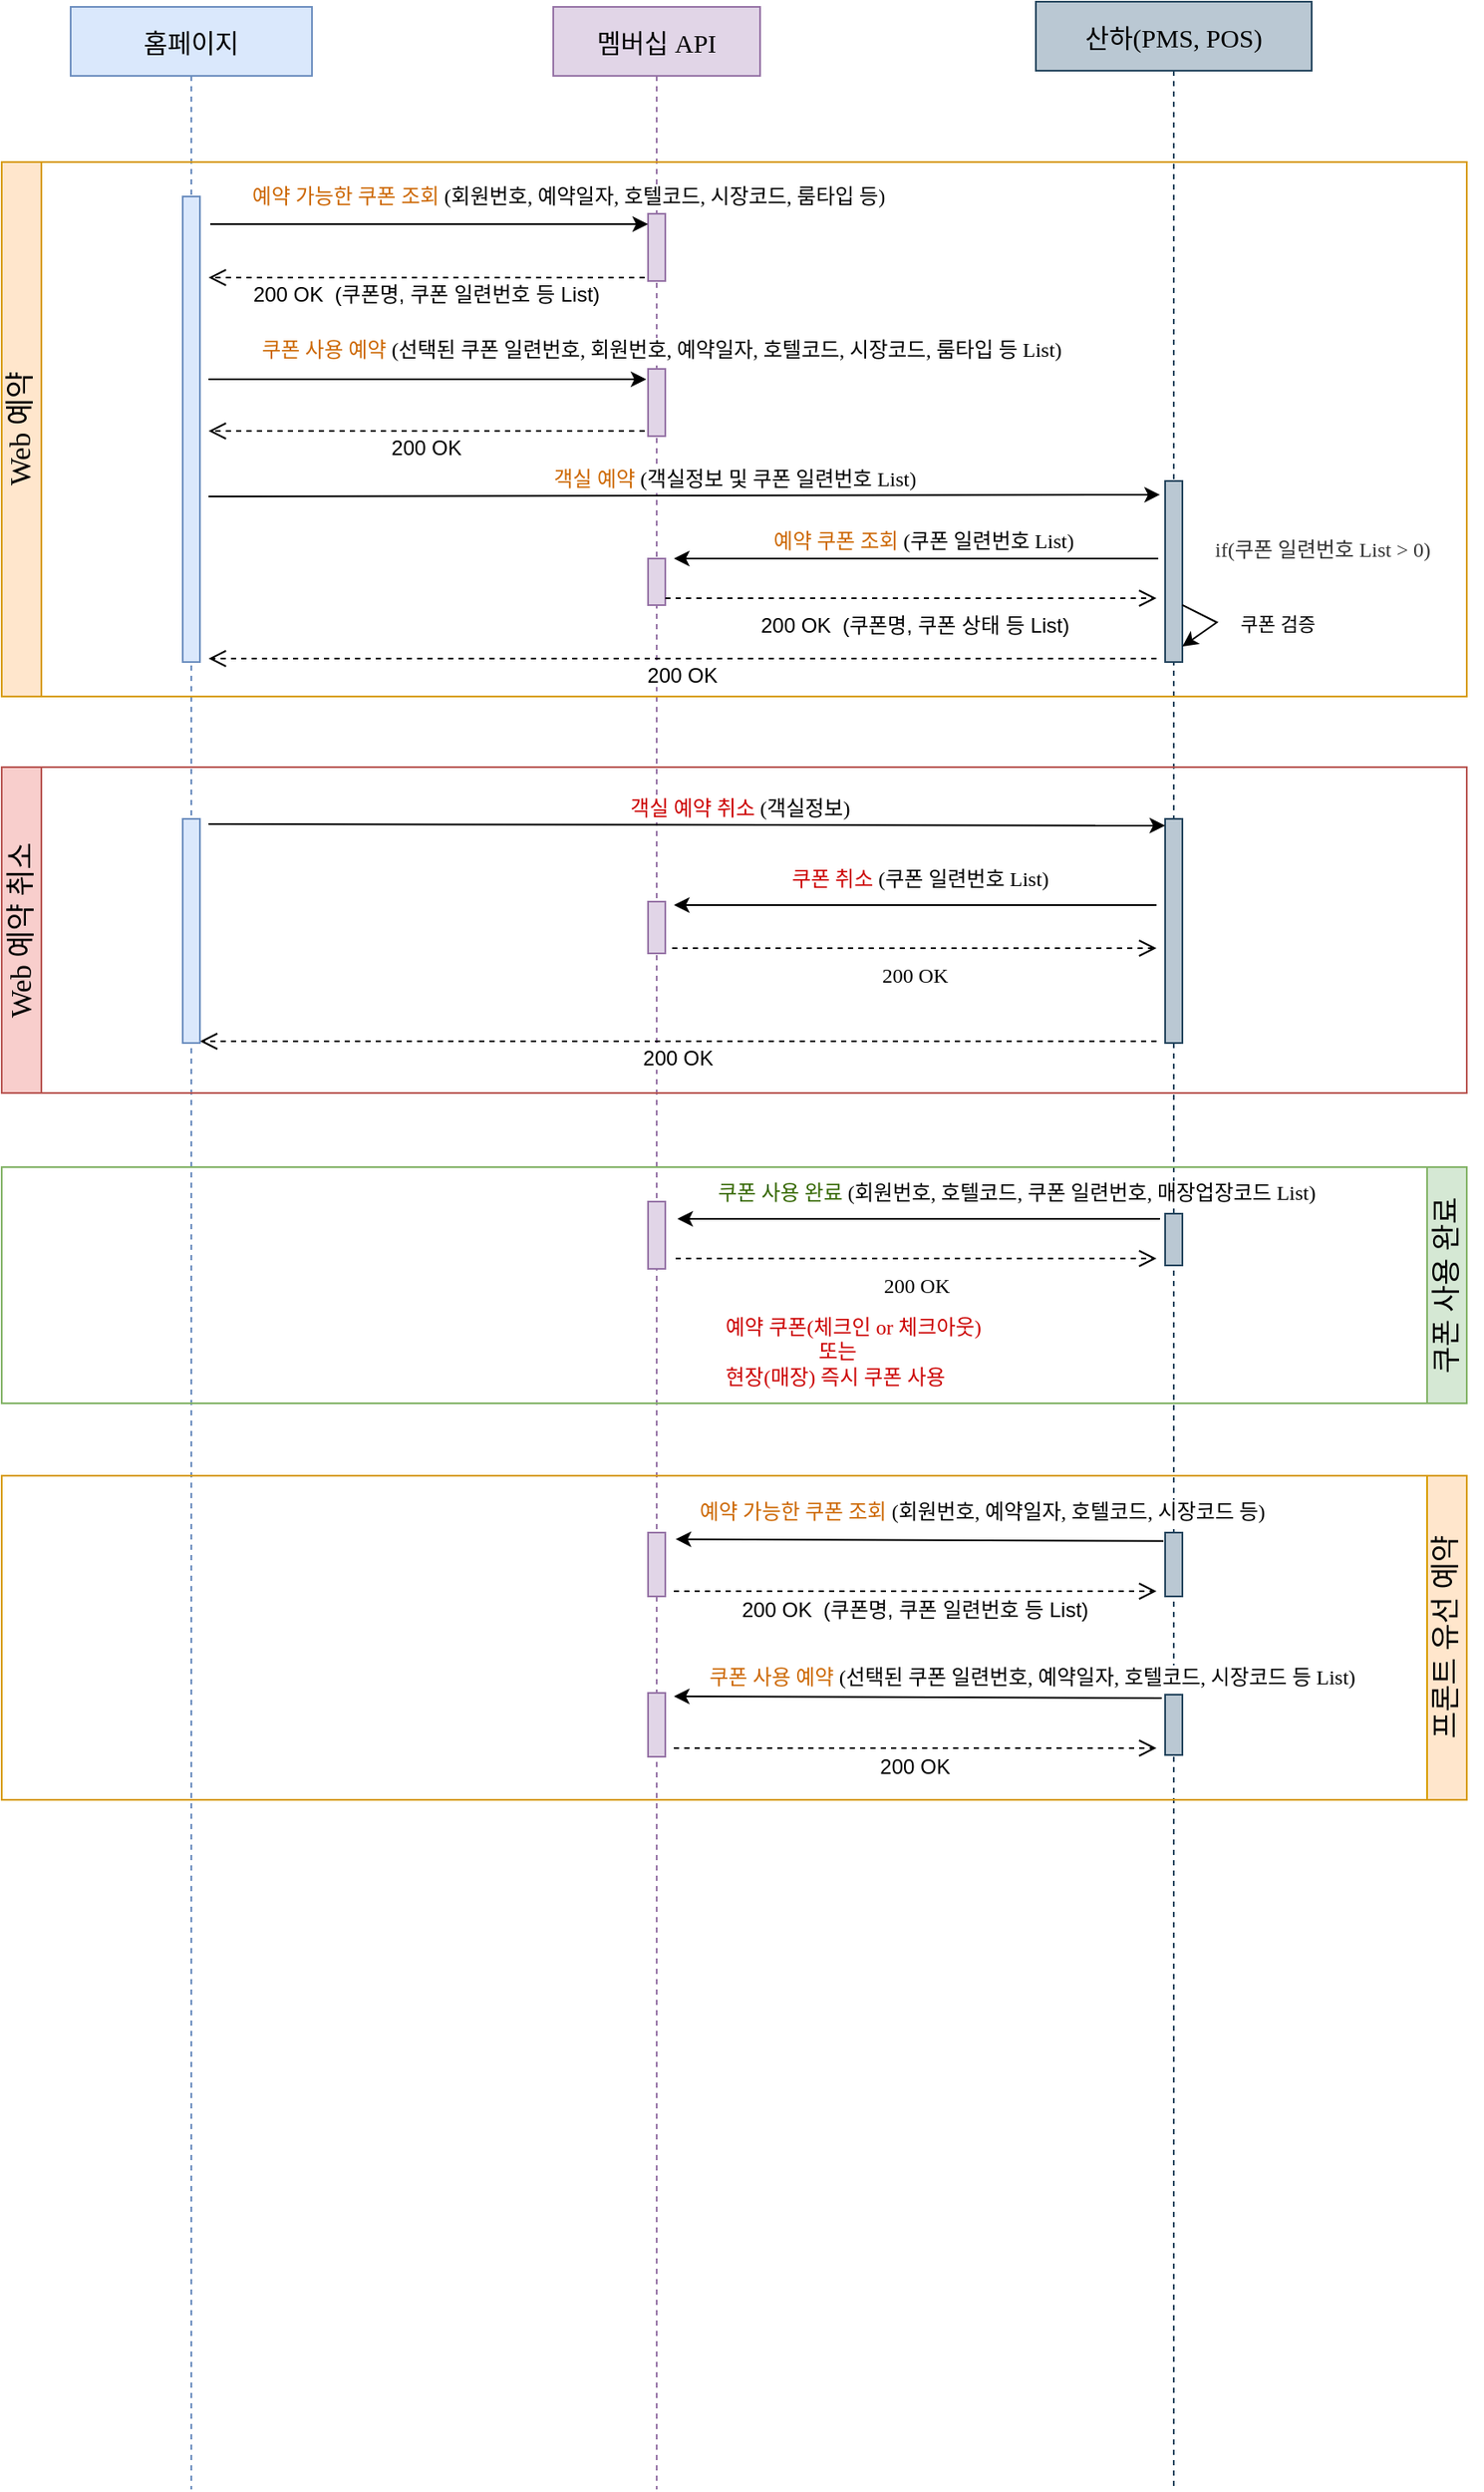 <mxfile version="20.8.13" type="github">
  <diagram name="페이지-1" id="i2_iW8WWWB51VXID4rfu">
    <mxGraphModel dx="1434" dy="804" grid="1" gridSize="10" guides="1" tooltips="1" connect="1" arrows="1" fold="1" page="1" pageScale="1" pageWidth="1654" pageHeight="2336" math="0" shadow="0">
      <root>
        <mxCell id="0" />
        <mxCell id="1" parent="0" />
        <mxCell id="uAVWBllw0vdzFXxvWoM9-3" value="멤버십 API" style="shape=umlLifeline;perimeter=lifelinePerimeter;container=1;collapsible=0;recursiveResize=0;rounded=0;shadow=0;strokeWidth=1;fillColor=#e1d5e7;strokeColor=#9673a6;size=40;fontFamily=Verdana;fontSize=15;" vertex="1" parent="1">
          <mxGeometry x="320" y="80" width="120" height="1440" as="geometry" />
        </mxCell>
        <mxCell id="uAVWBllw0vdzFXxvWoM9-4" value="" style="points=[];perimeter=orthogonalPerimeter;rounded=0;shadow=0;strokeWidth=1;fillColor=#e1d5e7;strokeColor=#9673a6;" vertex="1" parent="uAVWBllw0vdzFXxvWoM9-3">
          <mxGeometry x="55" y="210" width="10" height="39" as="geometry" />
        </mxCell>
        <mxCell id="uAVWBllw0vdzFXxvWoM9-24" value="" style="points=[];perimeter=orthogonalPerimeter;rounded=0;shadow=0;strokeWidth=1;fillColor=#e1d5e7;strokeColor=#9673a6;" vertex="1" parent="uAVWBllw0vdzFXxvWoM9-3">
          <mxGeometry x="55" y="519" width="10" height="30" as="geometry" />
        </mxCell>
        <mxCell id="uAVWBllw0vdzFXxvWoM9-6" value="홈페이지" style="shape=umlLifeline;perimeter=lifelinePerimeter;container=1;collapsible=0;recursiveResize=0;rounded=0;shadow=0;strokeWidth=1;fillColor=#dae8fc;strokeColor=#6c8ebf;fontFamily=Verdana;fontSize=15;" vertex="1" parent="1">
          <mxGeometry x="40" y="80" width="140" height="1440" as="geometry" />
        </mxCell>
        <mxCell id="uAVWBllw0vdzFXxvWoM9-31" value="" style="points=[];perimeter=orthogonalPerimeter;rounded=0;shadow=0;strokeWidth=1;fillColor=#dae8fc;strokeColor=#6c8ebf;" vertex="1" parent="1">
          <mxGeometry x="105" y="190" width="10" height="270" as="geometry" />
        </mxCell>
        <mxCell id="uAVWBllw0vdzFXxvWoM9-9" value="산하(PMS, POS)" style="shape=umlLifeline;perimeter=lifelinePerimeter;container=1;collapsible=0;recursiveResize=0;rounded=0;shadow=0;strokeWidth=1;fillColor=#bac8d3;strokeColor=#23445d;fontFamily=Verdana;fontSize=15;" vertex="1" parent="1">
          <mxGeometry x="600" y="77" width="160" height="1443" as="geometry" />
        </mxCell>
        <mxCell id="uAVWBllw0vdzFXxvWoM9-14" value="" style="endArrow=classic;html=1;rounded=0;entryX=-0.1;entryY=0.154;entryDx=0;entryDy=0;entryPerimeter=0;" edge="1" parent="1" target="uAVWBllw0vdzFXxvWoM9-4">
          <mxGeometry width="50" height="50" relative="1" as="geometry">
            <mxPoint x="120" y="296" as="sourcePoint" />
            <mxPoint x="340" y="296" as="targetPoint" />
          </mxGeometry>
        </mxCell>
        <mxCell id="uAVWBllw0vdzFXxvWoM9-17" value="&lt;font color=&quot;#cc6600&quot;&gt;쿠폰 사용 예약&lt;/font&gt; (선택된 쿠폰 일련번호, 회원번호, 예약일자, 호텔코드, 시장코드, 룸타입 등 List)&amp;nbsp;" style="edgeLabel;html=1;align=center;verticalAlign=middle;resizable=0;points=[];fontFamily=Verdana;fontSize=12;" vertex="1" connectable="0" parent="uAVWBllw0vdzFXxvWoM9-14">
          <mxGeometry x="0.45" y="2" relative="1" as="geometry">
            <mxPoint x="80" y="-15" as="offset" />
          </mxGeometry>
        </mxCell>
        <mxCell id="uAVWBllw0vdzFXxvWoM9-16" value="200 OK" style="verticalAlign=bottom;endArrow=open;dashed=1;endSize=8;shadow=0;strokeWidth=1;fontSize=12;exitX=-0.2;exitY=0.769;exitDx=0;exitDy=0;exitPerimeter=0;" edge="1" parent="1">
          <mxGeometry y="19" relative="1" as="geometry">
            <mxPoint x="120" y="326" as="targetPoint" />
            <mxPoint x="373" y="325.991" as="sourcePoint" />
            <mxPoint as="offset" />
          </mxGeometry>
        </mxCell>
        <mxCell id="uAVWBllw0vdzFXxvWoM9-21" value="" style="endArrow=classic;html=1;rounded=0;entryX=-0.3;entryY=0.133;entryDx=0;entryDy=0;entryPerimeter=0;" edge="1" parent="1">
          <mxGeometry width="50" height="50" relative="1" as="geometry">
            <mxPoint x="120" y="364" as="sourcePoint" />
            <mxPoint x="672" y="362.965" as="targetPoint" />
          </mxGeometry>
        </mxCell>
        <mxCell id="uAVWBllw0vdzFXxvWoM9-22" value="&lt;font color=&quot;#cc6600&quot;&gt;객실 예약&lt;/font&gt; (객실정보 및 쿠폰 일련번호 List)" style="edgeLabel;html=1;align=center;verticalAlign=middle;resizable=0;points=[];fontFamily=Verdana;fontSize=12;" vertex="1" connectable="0" parent="uAVWBllw0vdzFXxvWoM9-21">
          <mxGeometry x="0.45" y="2" relative="1" as="geometry">
            <mxPoint x="-95" y="-8" as="offset" />
          </mxGeometry>
        </mxCell>
        <mxCell id="uAVWBllw0vdzFXxvWoM9-23" value="200 OK" style="verticalAlign=bottom;endArrow=open;dashed=1;endSize=8;shadow=0;strokeWidth=1;fontSize=12;" edge="1" parent="1">
          <mxGeometry y="19" relative="1" as="geometry">
            <mxPoint x="120" y="458" as="targetPoint" />
            <mxPoint x="670" y="458" as="sourcePoint" />
            <mxPoint as="offset" />
          </mxGeometry>
        </mxCell>
        <mxCell id="uAVWBllw0vdzFXxvWoM9-26" value="Web 예약" style="swimlane;horizontal=0;whiteSpace=wrap;html=1;startSize=23;fillColor=#ffe6cc;strokeColor=#d79b00;fontFamily=Verdana;fontSize=17;fontStyle=0" vertex="1" parent="1">
          <mxGeometry y="170" width="850" height="310" as="geometry" />
        </mxCell>
        <mxCell id="uAVWBllw0vdzFXxvWoM9-20" value="" style="points=[];perimeter=orthogonalPerimeter;rounded=0;shadow=0;strokeWidth=1;fillColor=#bac8d3;strokeColor=#23445d;" vertex="1" parent="uAVWBllw0vdzFXxvWoM9-26">
          <mxGeometry x="675" y="185" width="10" height="105" as="geometry" />
        </mxCell>
        <mxCell id="uAVWBllw0vdzFXxvWoM9-55" value="" style="points=[];perimeter=orthogonalPerimeter;rounded=0;shadow=0;strokeWidth=1;fillColor=#e1d5e7;strokeColor=#9673a6;" vertex="1" parent="uAVWBllw0vdzFXxvWoM9-26">
          <mxGeometry x="375" y="30" width="10" height="39" as="geometry" />
        </mxCell>
        <mxCell id="uAVWBllw0vdzFXxvWoM9-56" value="" style="endArrow=classic;html=1;rounded=0;entryX=-0.1;entryY=0.154;entryDx=0;entryDy=0;entryPerimeter=0;" edge="1" parent="uAVWBllw0vdzFXxvWoM9-26">
          <mxGeometry width="50" height="50" relative="1" as="geometry">
            <mxPoint x="121" y="36" as="sourcePoint" />
            <mxPoint x="375" y="36.006" as="targetPoint" />
          </mxGeometry>
        </mxCell>
        <mxCell id="uAVWBllw0vdzFXxvWoM9-57" value="&lt;font color=&quot;#cc6600&quot;&gt;예약 가능한 쿠폰 조회&lt;/font&gt; (회원번호, 예약일자, 호텔코드, 시장코드, 룸타입 등)&amp;nbsp;" style="edgeLabel;html=1;align=center;verticalAlign=middle;resizable=0;points=[];fontFamily=Verdana;fontSize=12;" vertex="1" connectable="0" parent="uAVWBllw0vdzFXxvWoM9-56">
          <mxGeometry x="0.45" y="2" relative="1" as="geometry">
            <mxPoint x="25" y="-14" as="offset" />
          </mxGeometry>
        </mxCell>
        <mxCell id="uAVWBllw0vdzFXxvWoM9-58" value="200 OK  (쿠폰명, 쿠폰 일련번호 등 List)" style="verticalAlign=bottom;endArrow=open;dashed=1;endSize=8;shadow=0;strokeWidth=1;fontSize=12;exitX=-0.2;exitY=0.769;exitDx=0;exitDy=0;exitPerimeter=0;" edge="1" parent="uAVWBllw0vdzFXxvWoM9-26">
          <mxGeometry y="19" relative="1" as="geometry">
            <mxPoint x="120" y="67" as="targetPoint" />
            <mxPoint x="373" y="66.991" as="sourcePoint" />
            <mxPoint as="offset" />
          </mxGeometry>
        </mxCell>
        <mxCell id="uAVWBllw0vdzFXxvWoM9-59" value="" style="points=[];perimeter=orthogonalPerimeter;rounded=0;shadow=0;strokeWidth=1;fillColor=#e1d5e7;strokeColor=#9673a6;" vertex="1" parent="uAVWBllw0vdzFXxvWoM9-26">
          <mxGeometry x="375" y="230" width="10" height="27" as="geometry" />
        </mxCell>
        <mxCell id="uAVWBllw0vdzFXxvWoM9-5" value="쿠폰 검증" style="endArrow=classic;html=1;rounded=0;exitX=1;exitY=0.714;exitDx=0;exitDy=0;exitPerimeter=0;entryX=1;entryY=0.943;entryDx=0;entryDy=0;entryPerimeter=0;" edge="1" parent="uAVWBllw0vdzFXxvWoM9-26">
          <mxGeometry x="-0.044" y="35" width="50" height="50" relative="1" as="geometry">
            <mxPoint x="685" y="256.97" as="sourcePoint" />
            <mxPoint x="685" y="281.015" as="targetPoint" />
            <Array as="points">
              <mxPoint x="705" y="267" />
            </Array>
            <mxPoint x="15" y="-28" as="offset" />
          </mxGeometry>
        </mxCell>
        <mxCell id="uAVWBllw0vdzFXxvWoM9-32" value="Web 예약 취소" style="swimlane;horizontal=0;whiteSpace=wrap;html=1;startSize=23;fillColor=#f8cecc;strokeColor=#b85450;fontFamily=Verdana;fontSize=17;fontStyle=0" vertex="1" parent="1">
          <mxGeometry y="521" width="850" height="189" as="geometry" />
        </mxCell>
        <mxCell id="uAVWBllw0vdzFXxvWoM9-34" value="" style="points=[];perimeter=orthogonalPerimeter;rounded=0;shadow=0;strokeWidth=1;fillColor=#bac8d3;strokeColor=#23445d;" vertex="1" parent="uAVWBllw0vdzFXxvWoM9-32">
          <mxGeometry x="675" y="30" width="10" height="130" as="geometry" />
        </mxCell>
        <mxCell id="uAVWBllw0vdzFXxvWoM9-35" value="" style="endArrow=classic;html=1;rounded=0;entryX=0;entryY=0.03;entryDx=0;entryDy=0;entryPerimeter=0;" edge="1" parent="uAVWBllw0vdzFXxvWoM9-32" target="uAVWBllw0vdzFXxvWoM9-34">
          <mxGeometry width="50" height="50" relative="1" as="geometry">
            <mxPoint x="120" y="33" as="sourcePoint" />
            <mxPoint x="660" y="33" as="targetPoint" />
          </mxGeometry>
        </mxCell>
        <mxCell id="uAVWBllw0vdzFXxvWoM9-36" value="&lt;font color=&quot;#cc0000&quot;&gt;객실 예약 취소&lt;/font&gt; (객실정보)" style="edgeLabel;html=1;align=center;verticalAlign=middle;resizable=0;points=[];fontFamily=Verdana;fontSize=12;" vertex="1" connectable="0" parent="uAVWBllw0vdzFXxvWoM9-35">
          <mxGeometry x="0.45" y="2" relative="1" as="geometry">
            <mxPoint x="-95" y="-8" as="offset" />
          </mxGeometry>
        </mxCell>
        <mxCell id="uAVWBllw0vdzFXxvWoM9-37" value="200 OK" style="verticalAlign=bottom;endArrow=open;dashed=1;endSize=8;shadow=0;strokeWidth=1;fontSize=12;" edge="1" parent="uAVWBllw0vdzFXxvWoM9-32">
          <mxGeometry y="19" relative="1" as="geometry">
            <mxPoint x="115" y="159" as="targetPoint" />
            <mxPoint x="670" y="159" as="sourcePoint" />
            <mxPoint as="offset" />
          </mxGeometry>
        </mxCell>
        <mxCell id="uAVWBllw0vdzFXxvWoM9-38" value="" style="endArrow=classic;html=1;rounded=0;" edge="1" parent="uAVWBllw0vdzFXxvWoM9-32">
          <mxGeometry width="50" height="50" relative="1" as="geometry">
            <mxPoint x="670" y="80" as="sourcePoint" />
            <mxPoint x="390" y="80" as="targetPoint" />
          </mxGeometry>
        </mxCell>
        <mxCell id="uAVWBllw0vdzFXxvWoM9-39" value="&lt;font color=&quot;#cc0000&quot; style=&quot;font-size: 12px;&quot;&gt;쿠폰 취소&lt;/font&gt; (쿠폰 일련번호 List)&amp;nbsp;" style="edgeLabel;html=1;align=center;verticalAlign=middle;resizable=0;points=[];fontFamily=Verdana;fontSize=12;" vertex="1" connectable="0" parent="uAVWBllw0vdzFXxvWoM9-38">
          <mxGeometry x="0.45" y="2" relative="1" as="geometry">
            <mxPoint x="67" y="-17" as="offset" />
          </mxGeometry>
        </mxCell>
        <mxCell id="uAVWBllw0vdzFXxvWoM9-54" value="" style="points=[];perimeter=orthogonalPerimeter;rounded=0;shadow=0;strokeWidth=1;fillColor=#dae8fc;strokeColor=#6c8ebf;" vertex="1" parent="uAVWBllw0vdzFXxvWoM9-32">
          <mxGeometry x="105" y="30" width="10" height="130" as="geometry" />
        </mxCell>
        <mxCell id="uAVWBllw0vdzFXxvWoM9-40" value="200 OK" style="verticalAlign=bottom;endArrow=open;dashed=1;endSize=8;shadow=0;strokeWidth=1;exitX=1.4;exitY=0.5;exitDx=0;exitDy=0;exitPerimeter=0;fontFamily=Verdana;fontSize=12;" edge="1" parent="1">
          <mxGeometry x="0.004" y="-25" relative="1" as="geometry">
            <mxPoint x="670" y="626" as="targetPoint" />
            <mxPoint x="389" y="626" as="sourcePoint" />
            <mxPoint as="offset" />
          </mxGeometry>
        </mxCell>
        <mxCell id="uAVWBllw0vdzFXxvWoM9-60" value="" style="endArrow=classic;html=1;rounded=0;exitX=-0.4;exitY=0.429;exitDx=0;exitDy=0;exitPerimeter=0;" edge="1" parent="1" source="uAVWBllw0vdzFXxvWoM9-20">
          <mxGeometry width="50" height="50" relative="1" as="geometry">
            <mxPoint x="800" y="390" as="sourcePoint" />
            <mxPoint x="390" y="400" as="targetPoint" />
          </mxGeometry>
        </mxCell>
        <mxCell id="uAVWBllw0vdzFXxvWoM9-61" value="&lt;font color=&quot;#cc6600&quot;&gt;예약 쿠폰 조회&lt;/font&gt; (쿠폰 일련번호 List)&amp;nbsp;" style="edgeLabel;html=1;align=center;verticalAlign=middle;resizable=0;points=[];fontFamily=Verdana;fontSize=12;" vertex="1" connectable="0" parent="uAVWBllw0vdzFXxvWoM9-60">
          <mxGeometry x="0.45" y="2" relative="1" as="geometry">
            <mxPoint x="68" y="-12" as="offset" />
          </mxGeometry>
        </mxCell>
        <mxCell id="uAVWBllw0vdzFXxvWoM9-62" value="200 OK  (쿠폰명, 쿠폰 상태 등 List)" style="verticalAlign=bottom;endArrow=open;dashed=1;endSize=8;shadow=0;strokeWidth=1;fontSize=12;exitX=1;exitY=0.852;exitDx=0;exitDy=0;exitPerimeter=0;" edge="1" parent="1">
          <mxGeometry x="0.018" y="-25" relative="1" as="geometry">
            <mxPoint x="670" y="423" as="targetPoint" />
            <mxPoint x="385" y="423.004" as="sourcePoint" />
            <mxPoint as="offset" />
          </mxGeometry>
        </mxCell>
        <mxCell id="uAVWBllw0vdzFXxvWoM9-63" value="쿠폰 사용 완료" style="swimlane;horizontal=0;whiteSpace=wrap;html=1;startSize=23;fillColor=#d5e8d4;strokeColor=#82b366;fontFamily=Verdana;fontSize=17;fontStyle=0;direction=west;" vertex="1" parent="1">
          <mxGeometry y="753" width="850" height="137" as="geometry" />
        </mxCell>
        <mxCell id="uAVWBllw0vdzFXxvWoM9-64" value="" style="points=[];perimeter=orthogonalPerimeter;rounded=0;shadow=0;strokeWidth=1;fillColor=#bac8d3;strokeColor=#23445d;" vertex="1" parent="uAVWBllw0vdzFXxvWoM9-63">
          <mxGeometry x="675" y="27" width="10" height="30" as="geometry" />
        </mxCell>
        <mxCell id="uAVWBllw0vdzFXxvWoM9-65" value="" style="points=[];perimeter=orthogonalPerimeter;rounded=0;shadow=0;strokeWidth=1;fillColor=#e1d5e7;strokeColor=#9673a6;" vertex="1" parent="uAVWBllw0vdzFXxvWoM9-63">
          <mxGeometry x="375" y="20" width="10" height="39" as="geometry" />
        </mxCell>
        <mxCell id="uAVWBllw0vdzFXxvWoM9-66" value="" style="endArrow=classic;html=1;rounded=0;exitX=0;exitY=0.76;exitDx=0;exitDy=0;exitPerimeter=0;" edge="1" parent="uAVWBllw0vdzFXxvWoM9-63">
          <mxGeometry width="50" height="50" relative="1" as="geometry">
            <mxPoint x="672" y="30" as="sourcePoint" />
            <mxPoint x="392" y="30" as="targetPoint" />
          </mxGeometry>
        </mxCell>
        <mxCell id="uAVWBllw0vdzFXxvWoM9-67" value="&lt;font color=&quot;#336600&quot; style=&quot;font-size: 12px;&quot;&gt;쿠폰 사용 완료&lt;/font&gt;&lt;font color=&quot;#cc0000&quot; style=&quot;font-size: 12px;&quot;&gt;&amp;nbsp;&lt;/font&gt;(회원번호, 호텔코드, 쿠폰 일련번호, 매장업장코드 List)&amp;nbsp;" style="edgeLabel;html=1;align=center;verticalAlign=middle;resizable=0;points=[];fontFamily=Verdana;fontSize=12;" vertex="1" connectable="0" parent="uAVWBllw0vdzFXxvWoM9-66">
          <mxGeometry x="0.45" y="2" relative="1" as="geometry">
            <mxPoint x="121" y="-17" as="offset" />
          </mxGeometry>
        </mxCell>
        <mxCell id="uAVWBllw0vdzFXxvWoM9-68" value="200 OK" style="verticalAlign=bottom;endArrow=open;dashed=1;endSize=8;shadow=0;strokeWidth=1;exitX=1.4;exitY=0.5;exitDx=0;exitDy=0;exitPerimeter=0;fontFamily=Verdana;fontSize=12;" edge="1" parent="uAVWBllw0vdzFXxvWoM9-63">
          <mxGeometry x="0.004" y="-25" relative="1" as="geometry">
            <mxPoint x="670" y="53" as="targetPoint" />
            <mxPoint x="391" y="53" as="sourcePoint" />
            <mxPoint as="offset" />
          </mxGeometry>
        </mxCell>
        <mxCell id="uAVWBllw0vdzFXxvWoM9-69" value="예약 쿠폰(체크인 or 체크아웃)&lt;br&gt;&amp;nbsp; &amp;nbsp; &amp;nbsp; &amp;nbsp; &amp;nbsp; &amp;nbsp; &amp;nbsp; &amp;nbsp; &amp;nbsp; 또는&amp;nbsp;&lt;br&gt;현장(매장) 즉시 쿠폰 사용" style="text;html=1;strokeColor=none;fillColor=none;align=left;verticalAlign=middle;whiteSpace=wrap;rounded=0;fontSize=12;fontFamily=Verdana;fontColor=#CC0000;" vertex="1" parent="uAVWBllw0vdzFXxvWoM9-63">
          <mxGeometry x="418" y="82" width="233" height="50" as="geometry" />
        </mxCell>
        <mxCell id="uAVWBllw0vdzFXxvWoM9-80" value="프론트 유선 예약" style="swimlane;horizontal=0;whiteSpace=wrap;html=1;startSize=23;fillColor=#ffe6cc;strokeColor=#d79b00;fontFamily=Verdana;fontSize=17;fontStyle=0;direction=west;" vertex="1" parent="1">
          <mxGeometry y="932" width="850" height="188" as="geometry" />
        </mxCell>
        <mxCell id="uAVWBllw0vdzFXxvWoM9-81" value="" style="points=[];perimeter=orthogonalPerimeter;rounded=0;shadow=0;strokeWidth=1;fillColor=#bac8d3;strokeColor=#23445d;" vertex="1" parent="uAVWBllw0vdzFXxvWoM9-80">
          <mxGeometry x="675" y="33" width="10" height="37" as="geometry" />
        </mxCell>
        <mxCell id="uAVWBllw0vdzFXxvWoM9-82" value="" style="points=[];perimeter=orthogonalPerimeter;rounded=0;shadow=0;strokeWidth=1;fillColor=#e1d5e7;strokeColor=#9673a6;" vertex="1" parent="uAVWBllw0vdzFXxvWoM9-80">
          <mxGeometry x="375" y="33" width="10" height="37" as="geometry" />
        </mxCell>
        <mxCell id="uAVWBllw0vdzFXxvWoM9-83" value="" style="endArrow=classic;html=1;rounded=0;exitX=-0.1;exitY=0.133;exitDx=0;exitDy=0;exitPerimeter=0;entryX=1.6;entryY=0.103;entryDx=0;entryDy=0;entryPerimeter=0;" edge="1" parent="uAVWBllw0vdzFXxvWoM9-80" source="uAVWBllw0vdzFXxvWoM9-81" target="uAVWBllw0vdzFXxvWoM9-82">
          <mxGeometry width="50" height="50" relative="1" as="geometry">
            <mxPoint x="397" y="47.5" as="sourcePoint" />
            <mxPoint x="420" y="111" as="targetPoint" />
          </mxGeometry>
        </mxCell>
        <mxCell id="uAVWBllw0vdzFXxvWoM9-84" value="&lt;font color=&quot;#cc6600&quot;&gt;예약 가능한 쿠폰 조회&lt;/font&gt; (회원번호, 예약일자, 호텔코드, 시장코드 등)&amp;nbsp;" style="edgeLabel;html=1;align=center;verticalAlign=middle;resizable=0;points=[];fontFamily=Verdana;fontSize=12;" vertex="1" connectable="0" parent="uAVWBllw0vdzFXxvWoM9-83">
          <mxGeometry x="0.45" y="2" relative="1" as="geometry">
            <mxPoint x="101" y="-18" as="offset" />
          </mxGeometry>
        </mxCell>
        <mxCell id="uAVWBllw0vdzFXxvWoM9-90" value="200 OK  (쿠폰명, 쿠폰 일련번호 등 List)" style="verticalAlign=bottom;endArrow=open;dashed=1;endSize=8;shadow=0;strokeWidth=1;fontSize=12;" edge="1" parent="uAVWBllw0vdzFXxvWoM9-80">
          <mxGeometry y="-20" relative="1" as="geometry">
            <mxPoint x="670" y="67" as="targetPoint" />
            <mxPoint x="390" y="67" as="sourcePoint" />
            <mxPoint as="offset" />
          </mxGeometry>
        </mxCell>
        <mxCell id="uAVWBllw0vdzFXxvWoM9-92" value="" style="points=[];perimeter=orthogonalPerimeter;rounded=0;shadow=0;strokeWidth=1;fillColor=#e1d5e7;strokeColor=#9673a6;" vertex="1" parent="uAVWBllw0vdzFXxvWoM9-80">
          <mxGeometry x="375" y="126" width="10" height="37" as="geometry" />
        </mxCell>
        <mxCell id="uAVWBllw0vdzFXxvWoM9-93" value="" style="endArrow=classic;html=1;rounded=0;exitX=-0.2;exitY=0.057;exitDx=0;exitDy=0;exitPerimeter=0;" edge="1" parent="uAVWBllw0vdzFXxvWoM9-80" source="uAVWBllw0vdzFXxvWoM9-96">
          <mxGeometry width="50" height="50" relative="1" as="geometry">
            <mxPoint x="665" y="128" as="sourcePoint" />
            <mxPoint x="390" y="128" as="targetPoint" />
          </mxGeometry>
        </mxCell>
        <mxCell id="uAVWBllw0vdzFXxvWoM9-94" value="&lt;font style=&quot;border-color: var(--border-color);&quot; color=&quot;#cc6600&quot;&gt;쿠폰 사용 예약&lt;/font&gt;&amp;nbsp;(선택된 쿠폰 일련번호, 예약일자, 호텔코드, 시장코드 등 List)&amp;nbsp;" style="edgeLabel;html=1;align=center;verticalAlign=middle;resizable=0;points=[];fontFamily=Verdana;fontSize=12;" vertex="1" connectable="0" parent="uAVWBllw0vdzFXxvWoM9-93">
          <mxGeometry x="0.45" y="2" relative="1" as="geometry">
            <mxPoint x="131" y="-14" as="offset" />
          </mxGeometry>
        </mxCell>
        <mxCell id="uAVWBllw0vdzFXxvWoM9-95" value="200 OK" style="verticalAlign=bottom;endArrow=open;dashed=1;endSize=8;shadow=0;strokeWidth=1;fontSize=12;" edge="1" parent="uAVWBllw0vdzFXxvWoM9-80">
          <mxGeometry y="-20" relative="1" as="geometry">
            <mxPoint x="670" y="158" as="targetPoint" />
            <mxPoint x="390" y="158" as="sourcePoint" />
            <mxPoint as="offset" />
          </mxGeometry>
        </mxCell>
        <mxCell id="uAVWBllw0vdzFXxvWoM9-96" value="" style="points=[];perimeter=orthogonalPerimeter;rounded=0;shadow=0;strokeWidth=1;fillColor=#bac8d3;strokeColor=#23445d;" vertex="1" parent="uAVWBllw0vdzFXxvWoM9-80">
          <mxGeometry x="675" y="127" width="10" height="35" as="geometry" />
        </mxCell>
        <mxCell id="uAVWBllw0vdzFXxvWoM9-91" value="&lt;font color=&quot;#333333&quot;&gt;if(쿠폰 일련번호 List &amp;gt; 0)&lt;/font&gt;" style="text;html=1;strokeColor=none;fillColor=none;align=center;verticalAlign=middle;whiteSpace=wrap;rounded=0;fontSize=12;fontFamily=Verdana;fontColor=#CC0000;" vertex="1" parent="1">
          <mxGeometry x="674" y="380" width="185" height="30" as="geometry" />
        </mxCell>
      </root>
    </mxGraphModel>
  </diagram>
</mxfile>

